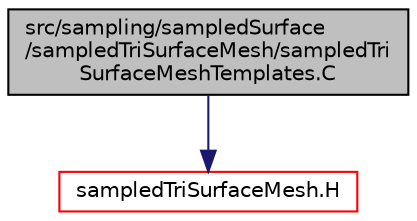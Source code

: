 digraph "src/sampling/sampledSurface/sampledTriSurfaceMesh/sampledTriSurfaceMeshTemplates.C"
{
  bgcolor="transparent";
  edge [fontname="Helvetica",fontsize="10",labelfontname="Helvetica",labelfontsize="10"];
  node [fontname="Helvetica",fontsize="10",shape=record];
  Node1 [label="src/sampling/sampledSurface\l/sampledTriSurfaceMesh/sampledTri\lSurfaceMeshTemplates.C",height=0.2,width=0.4,color="black", fillcolor="grey75", style="filled", fontcolor="black"];
  Node1 -> Node2 [color="midnightblue",fontsize="10",style="solid",fontname="Helvetica"];
  Node2 [label="sampledTriSurfaceMesh.H",height=0.2,width=0.4,color="red",URL="$a09980.html"];
}
